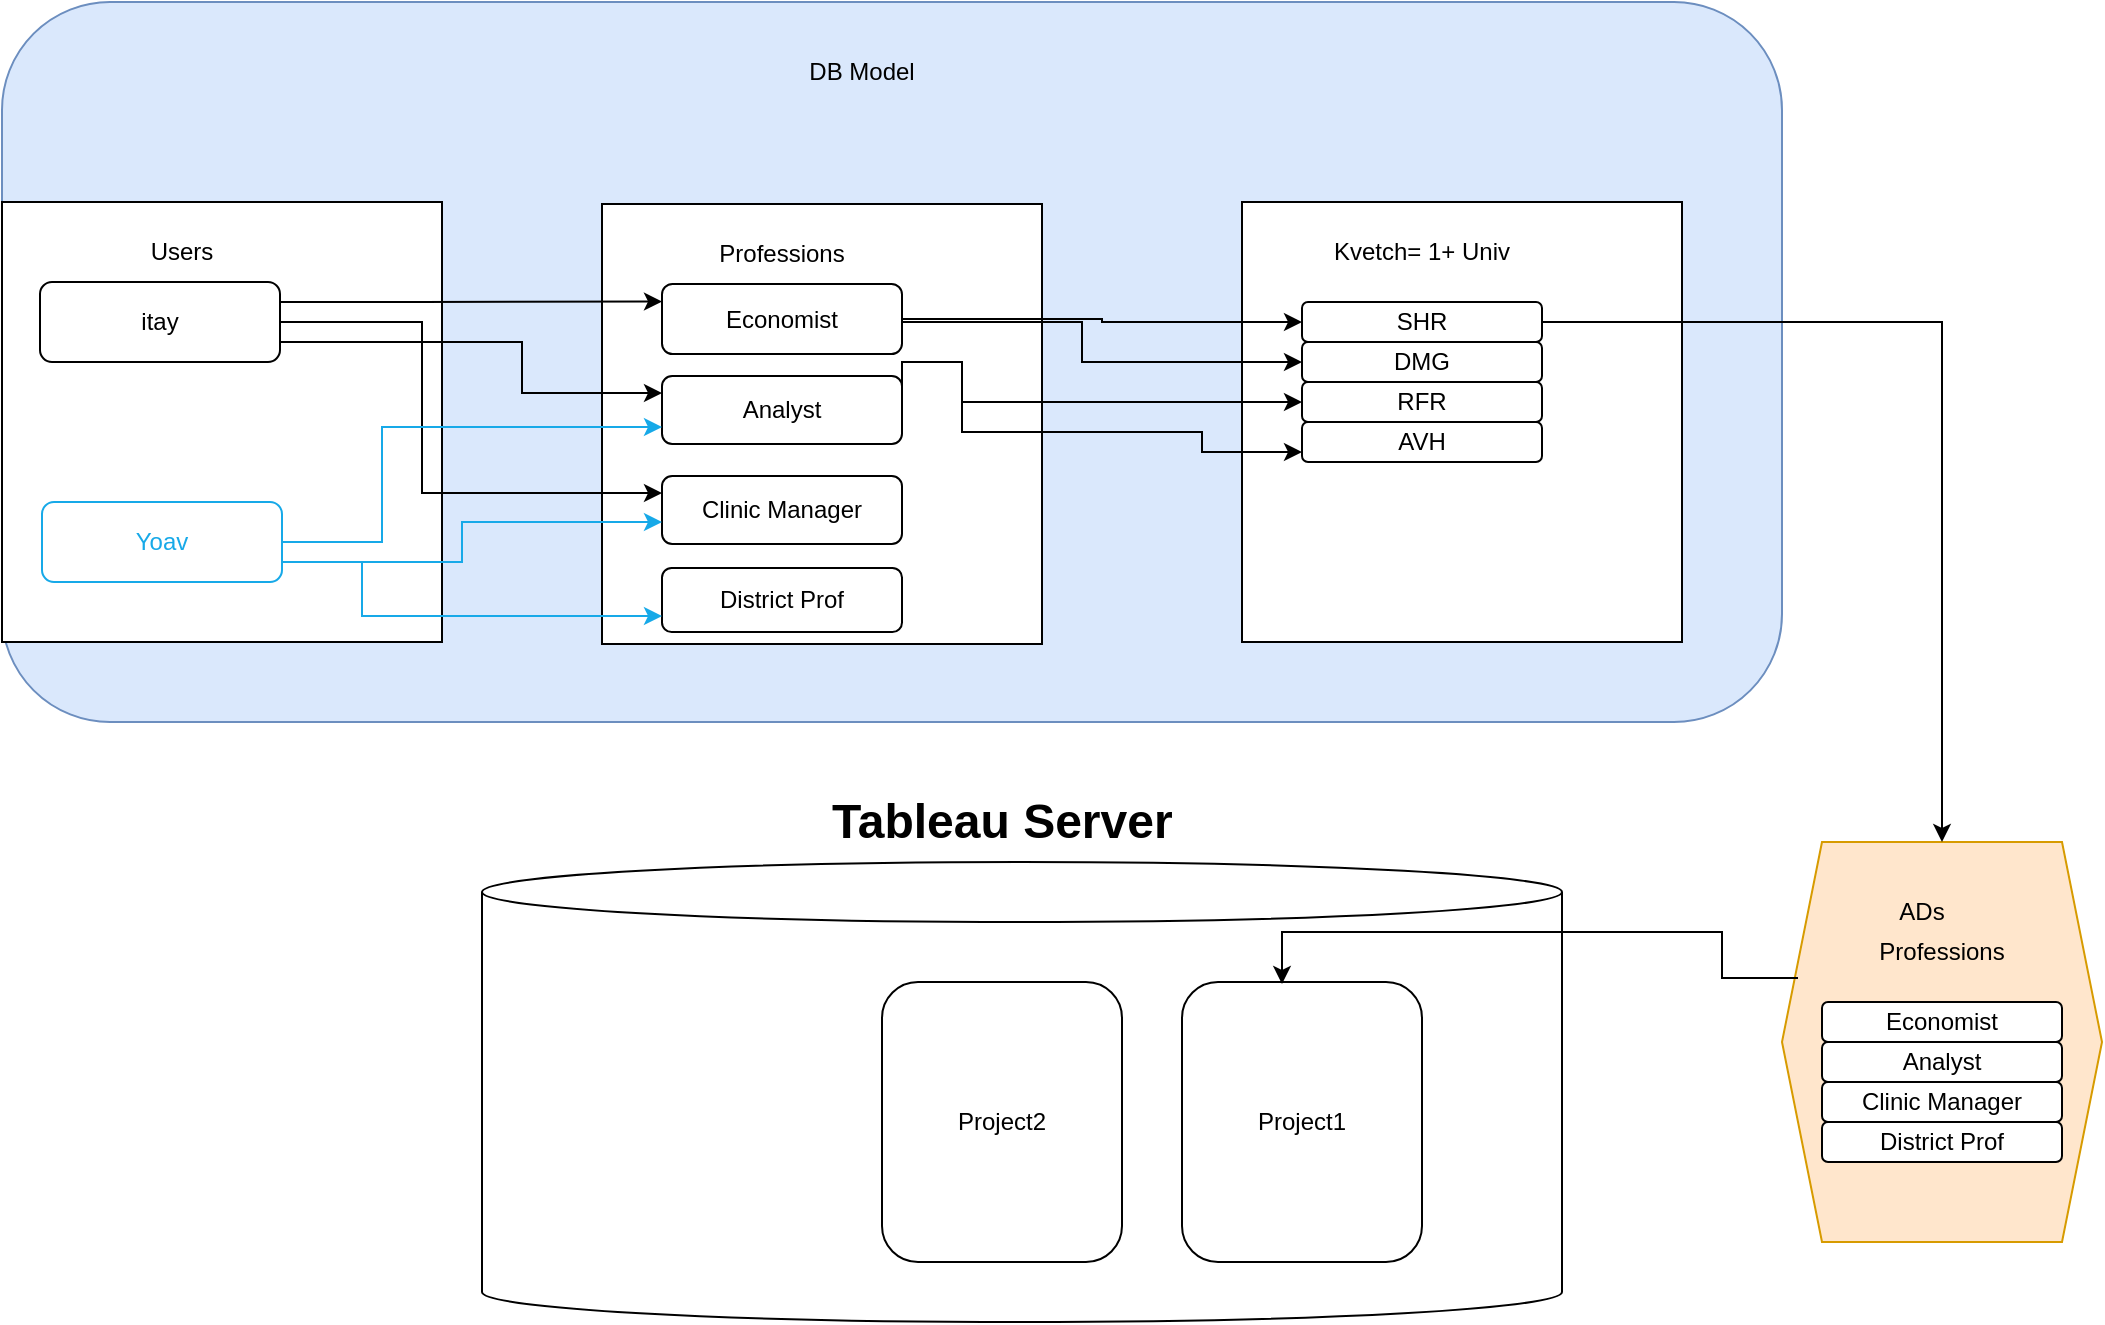 <mxfile version="22.1.1" type="github">
  <diagram name="‫עמוד-1‬" id="z9KWtGvP0ykJApAYb3_E">
    <mxGraphModel dx="1674" dy="758" grid="1" gridSize="10" guides="1" tooltips="1" connect="1" arrows="1" fold="1" page="1" pageScale="1" pageWidth="1100" pageHeight="850" math="0" shadow="0">
      <root>
        <mxCell id="0" />
        <mxCell id="1" parent="0" />
        <mxCell id="mV6azeuSrDNRdWC2Sgcm-7" value="" style="rounded=1;whiteSpace=wrap;html=1;fillColor=#dae8fc;strokeColor=#6c8ebf;" parent="1" vertex="1">
          <mxGeometry x="40" y="60" width="890" height="360" as="geometry" />
        </mxCell>
        <mxCell id="wkpVl2k1Z7q7xohtnV9i-3" value="" style="group" parent="1" vertex="1" connectable="0">
          <mxGeometry x="40" y="160" width="220" height="220" as="geometry" />
        </mxCell>
        <mxCell id="wkpVl2k1Z7q7xohtnV9i-1" value="" style="whiteSpace=wrap;html=1;aspect=fixed;" parent="wkpVl2k1Z7q7xohtnV9i-3" vertex="1">
          <mxGeometry width="220" height="220" as="geometry" />
        </mxCell>
        <mxCell id="wkpVl2k1Z7q7xohtnV9i-2" value="Users" style="text;html=1;strokeColor=none;fillColor=none;align=center;verticalAlign=middle;whiteSpace=wrap;rounded=0;" parent="wkpVl2k1Z7q7xohtnV9i-3" vertex="1">
          <mxGeometry x="60" y="10" width="60" height="30" as="geometry" />
        </mxCell>
        <mxCell id="wkpVl2k1Z7q7xohtnV9i-14" value="itay" style="rounded=1;whiteSpace=wrap;html=1;" parent="wkpVl2k1Z7q7xohtnV9i-3" vertex="1">
          <mxGeometry x="19" y="40" width="120" height="40" as="geometry" />
        </mxCell>
        <mxCell id="wkpVl2k1Z7q7xohtnV9i-15" value="&lt;font color=&quot;#17a9e8&quot;&gt;Yoav&lt;/font&gt;" style="rounded=1;whiteSpace=wrap;html=1;strokeColor=#17A9E8;" parent="wkpVl2k1Z7q7xohtnV9i-3" vertex="1">
          <mxGeometry x="20" y="150" width="120" height="40" as="geometry" />
        </mxCell>
        <mxCell id="wkpVl2k1Z7q7xohtnV9i-4" value="" style="group" parent="1" vertex="1" connectable="0">
          <mxGeometry x="340" y="161" width="220" height="220" as="geometry" />
        </mxCell>
        <mxCell id="wkpVl2k1Z7q7xohtnV9i-5" value="" style="whiteSpace=wrap;html=1;aspect=fixed;" parent="wkpVl2k1Z7q7xohtnV9i-4" vertex="1">
          <mxGeometry width="220" height="220" as="geometry" />
        </mxCell>
        <mxCell id="wkpVl2k1Z7q7xohtnV9i-6" value="Professions" style="text;html=1;strokeColor=none;fillColor=none;align=center;verticalAlign=middle;whiteSpace=wrap;rounded=0;" parent="wkpVl2k1Z7q7xohtnV9i-4" vertex="1">
          <mxGeometry x="60" y="10" width="60" height="30" as="geometry" />
        </mxCell>
        <mxCell id="wkpVl2k1Z7q7xohtnV9i-18" value="Economist" style="rounded=1;whiteSpace=wrap;html=1;" parent="wkpVl2k1Z7q7xohtnV9i-4" vertex="1">
          <mxGeometry x="30" y="40" width="120" height="35" as="geometry" />
        </mxCell>
        <mxCell id="wkpVl2k1Z7q7xohtnV9i-19" value="Analyst" style="rounded=1;whiteSpace=wrap;html=1;" parent="wkpVl2k1Z7q7xohtnV9i-4" vertex="1">
          <mxGeometry x="30" y="86" width="120" height="34" as="geometry" />
        </mxCell>
        <mxCell id="wkpVl2k1Z7q7xohtnV9i-20" value="Clinic Manager" style="rounded=1;whiteSpace=wrap;html=1;" parent="wkpVl2k1Z7q7xohtnV9i-4" vertex="1">
          <mxGeometry x="30" y="136" width="120" height="34" as="geometry" />
        </mxCell>
        <mxCell id="wkpVl2k1Z7q7xohtnV9i-21" value="District Prof" style="rounded=1;whiteSpace=wrap;html=1;" parent="wkpVl2k1Z7q7xohtnV9i-4" vertex="1">
          <mxGeometry x="30" y="182" width="120" height="32" as="geometry" />
        </mxCell>
        <mxCell id="wkpVl2k1Z7q7xohtnV9i-7" value="" style="group" parent="1" vertex="1" connectable="0">
          <mxGeometry x="660" y="160" width="220" height="220" as="geometry" />
        </mxCell>
        <mxCell id="wkpVl2k1Z7q7xohtnV9i-8" value="" style="whiteSpace=wrap;html=1;aspect=fixed;" parent="wkpVl2k1Z7q7xohtnV9i-7" vertex="1">
          <mxGeometry width="220" height="220" as="geometry" />
        </mxCell>
        <mxCell id="wkpVl2k1Z7q7xohtnV9i-9" value="Kvetch= 1+ Univ" style="text;html=1;strokeColor=none;fillColor=none;align=center;verticalAlign=middle;whiteSpace=wrap;rounded=0;" parent="wkpVl2k1Z7q7xohtnV9i-7" vertex="1">
          <mxGeometry x="30" y="10" width="120" height="30" as="geometry" />
        </mxCell>
        <mxCell id="wkpVl2k1Z7q7xohtnV9i-24" value="SHR" style="rounded=1;whiteSpace=wrap;html=1;" parent="wkpVl2k1Z7q7xohtnV9i-7" vertex="1">
          <mxGeometry x="30" y="50" width="120" height="20" as="geometry" />
        </mxCell>
        <mxCell id="wkpVl2k1Z7q7xohtnV9i-25" value="DMG" style="rounded=1;whiteSpace=wrap;html=1;" parent="wkpVl2k1Z7q7xohtnV9i-7" vertex="1">
          <mxGeometry x="30" y="70" width="120" height="20" as="geometry" />
        </mxCell>
        <mxCell id="wkpVl2k1Z7q7xohtnV9i-26" value="RFR" style="rounded=1;whiteSpace=wrap;html=1;" parent="wkpVl2k1Z7q7xohtnV9i-7" vertex="1">
          <mxGeometry x="30" y="90" width="120" height="20" as="geometry" />
        </mxCell>
        <mxCell id="wkpVl2k1Z7q7xohtnV9i-27" value="AVH" style="rounded=1;whiteSpace=wrap;html=1;" parent="wkpVl2k1Z7q7xohtnV9i-7" vertex="1">
          <mxGeometry x="30" y="110" width="120" height="20" as="geometry" />
        </mxCell>
        <mxCell id="wkpVl2k1Z7q7xohtnV9i-10" value="" style="shape=hexagon;perimeter=hexagonPerimeter2;whiteSpace=wrap;html=1;fixedSize=1;fillColor=#ffe6cc;strokeColor=#d79b00;" parent="1" vertex="1">
          <mxGeometry x="930" y="480" width="160" height="200" as="geometry" />
        </mxCell>
        <mxCell id="wkpVl2k1Z7q7xohtnV9i-11" value="ADs" style="text;html=1;strokeColor=none;fillColor=none;align=center;verticalAlign=middle;whiteSpace=wrap;rounded=0;" parent="1" vertex="1">
          <mxGeometry x="970" y="500" width="60" height="30" as="geometry" />
        </mxCell>
        <mxCell id="wkpVl2k1Z7q7xohtnV9i-29" style="edgeStyle=orthogonalEdgeStyle;rounded=0;orthogonalLoop=1;jettySize=auto;html=1;" parent="1" source="wkpVl2k1Z7q7xohtnV9i-18" target="wkpVl2k1Z7q7xohtnV9i-24" edge="1">
          <mxGeometry relative="1" as="geometry" />
        </mxCell>
        <mxCell id="wkpVl2k1Z7q7xohtnV9i-30" style="edgeStyle=orthogonalEdgeStyle;rounded=0;orthogonalLoop=1;jettySize=auto;html=1;exitX=1;exitY=0.5;exitDx=0;exitDy=0;entryX=0;entryY=0.5;entryDx=0;entryDy=0;" parent="1" source="wkpVl2k1Z7q7xohtnV9i-18" target="wkpVl2k1Z7q7xohtnV9i-25" edge="1">
          <mxGeometry relative="1" as="geometry">
            <mxPoint x="500" y="230" as="sourcePoint" />
            <mxPoint x="700" y="230" as="targetPoint" />
            <Array as="points">
              <mxPoint x="580" y="220" />
              <mxPoint x="580" y="240" />
            </Array>
          </mxGeometry>
        </mxCell>
        <mxCell id="wkpVl2k1Z7q7xohtnV9i-33" style="edgeStyle=orthogonalEdgeStyle;rounded=0;orthogonalLoop=1;jettySize=auto;html=1;exitX=1;exitY=0.5;exitDx=0;exitDy=0;" parent="1" source="wkpVl2k1Z7q7xohtnV9i-19" edge="1">
          <mxGeometry relative="1" as="geometry">
            <mxPoint x="690" y="260" as="targetPoint" />
            <Array as="points">
              <mxPoint x="520" y="240" />
              <mxPoint x="520" y="260" />
            </Array>
          </mxGeometry>
        </mxCell>
        <mxCell id="wkpVl2k1Z7q7xohtnV9i-34" style="edgeStyle=orthogonalEdgeStyle;rounded=0;orthogonalLoop=1;jettySize=auto;html=1;entryX=0;entryY=0.75;entryDx=0;entryDy=0;exitX=1;exitY=0.5;exitDx=0;exitDy=0;" parent="1" source="wkpVl2k1Z7q7xohtnV9i-19" target="wkpVl2k1Z7q7xohtnV9i-27" edge="1">
          <mxGeometry relative="1" as="geometry">
            <Array as="points">
              <mxPoint x="520" y="240" />
              <mxPoint x="520" y="275" />
              <mxPoint x="640" y="275" />
              <mxPoint x="640" y="285" />
            </Array>
          </mxGeometry>
        </mxCell>
        <mxCell id="mV6azeuSrDNRdWC2Sgcm-1" value="" style="shape=cylinder3;whiteSpace=wrap;html=1;boundedLbl=1;backgroundOutline=1;size=15;" parent="1" vertex="1">
          <mxGeometry x="280" y="490" width="540" height="230" as="geometry" />
        </mxCell>
        <mxCell id="mV6azeuSrDNRdWC2Sgcm-2" value="&lt;h1&gt;Tableau Server&lt;/h1&gt;" style="text;html=1;strokeColor=none;fillColor=none;spacing=5;spacingTop=-20;whiteSpace=wrap;overflow=hidden;rounded=0;" parent="1" vertex="1">
          <mxGeometry x="450" y="450" width="190" height="50" as="geometry" />
        </mxCell>
        <mxCell id="mV6azeuSrDNRdWC2Sgcm-3" value="Project1" style="rounded=1;whiteSpace=wrap;html=1;" parent="1" vertex="1">
          <mxGeometry x="630" y="550" width="120" height="140" as="geometry" />
        </mxCell>
        <mxCell id="mV6azeuSrDNRdWC2Sgcm-4" style="edgeStyle=orthogonalEdgeStyle;rounded=0;orthogonalLoop=1;jettySize=auto;html=1;" parent="1" source="wkpVl2k1Z7q7xohtnV9i-24" target="wkpVl2k1Z7q7xohtnV9i-10" edge="1">
          <mxGeometry relative="1" as="geometry" />
        </mxCell>
        <mxCell id="mV6azeuSrDNRdWC2Sgcm-6" value="Project2" style="rounded=1;whiteSpace=wrap;html=1;" parent="1" vertex="1">
          <mxGeometry x="480" y="550" width="120" height="140" as="geometry" />
        </mxCell>
        <mxCell id="mV6azeuSrDNRdWC2Sgcm-8" value="DB Model" style="text;html=1;strokeColor=none;fillColor=none;align=center;verticalAlign=middle;whiteSpace=wrap;rounded=0;" parent="1" vertex="1">
          <mxGeometry x="410" y="80" width="120" height="30" as="geometry" />
        </mxCell>
        <mxCell id="mV6azeuSrDNRdWC2Sgcm-9" value="Professions" style="text;html=1;strokeColor=none;fillColor=none;align=center;verticalAlign=middle;whiteSpace=wrap;rounded=0;" parent="1" vertex="1">
          <mxGeometry x="980" y="520" width="60" height="30" as="geometry" />
        </mxCell>
        <mxCell id="mV6azeuSrDNRdWC2Sgcm-10" value="Economist" style="rounded=1;whiteSpace=wrap;html=1;" parent="1" vertex="1">
          <mxGeometry x="950" y="560" width="120" height="20" as="geometry" />
        </mxCell>
        <mxCell id="mV6azeuSrDNRdWC2Sgcm-11" value="Analyst" style="rounded=1;whiteSpace=wrap;html=1;" parent="1" vertex="1">
          <mxGeometry x="950" y="580" width="120" height="20" as="geometry" />
        </mxCell>
        <mxCell id="mV6azeuSrDNRdWC2Sgcm-12" value="Clinic Manager" style="rounded=1;whiteSpace=wrap;html=1;" parent="1" vertex="1">
          <mxGeometry x="950" y="600" width="120" height="20" as="geometry" />
        </mxCell>
        <mxCell id="mV6azeuSrDNRdWC2Sgcm-13" value="District Prof" style="rounded=1;whiteSpace=wrap;html=1;" parent="1" vertex="1">
          <mxGeometry x="950" y="620" width="120" height="20" as="geometry" />
        </mxCell>
        <mxCell id="mV6azeuSrDNRdWC2Sgcm-5" style="edgeStyle=orthogonalEdgeStyle;rounded=0;orthogonalLoop=1;jettySize=auto;html=1;exitX=0.05;exitY=0.34;exitDx=0;exitDy=0;exitPerimeter=0;" parent="1" source="wkpVl2k1Z7q7xohtnV9i-10" edge="1">
          <mxGeometry relative="1" as="geometry">
            <mxPoint x="990" y="545" as="sourcePoint" />
            <mxPoint x="680" y="551" as="targetPoint" />
            <Array as="points">
              <mxPoint x="900" y="548" />
              <mxPoint x="900" y="525" />
              <mxPoint x="680" y="525" />
            </Array>
          </mxGeometry>
        </mxCell>
        <mxCell id="0KDFeaM7N-HZ0YYkBc0z-1" style="edgeStyle=orthogonalEdgeStyle;rounded=0;orthogonalLoop=1;jettySize=auto;html=1;exitX=1;exitY=0.75;exitDx=0;exitDy=0;entryX=0;entryY=0.25;entryDx=0;entryDy=0;" parent="1" source="wkpVl2k1Z7q7xohtnV9i-14" target="wkpVl2k1Z7q7xohtnV9i-19" edge="1">
          <mxGeometry relative="1" as="geometry">
            <mxPoint x="350" y="260" as="targetPoint" />
            <Array as="points">
              <mxPoint x="300" y="230" />
              <mxPoint x="300" y="256" />
            </Array>
          </mxGeometry>
        </mxCell>
        <mxCell id="0KDFeaM7N-HZ0YYkBc0z-3" style="edgeStyle=orthogonalEdgeStyle;rounded=0;orthogonalLoop=1;jettySize=auto;html=1;exitX=1;exitY=0.25;exitDx=0;exitDy=0;entryX=0;entryY=0.25;entryDx=0;entryDy=0;" parent="1" source="wkpVl2k1Z7q7xohtnV9i-14" target="wkpVl2k1Z7q7xohtnV9i-18" edge="1">
          <mxGeometry relative="1" as="geometry">
            <mxPoint x="340" y="221" as="targetPoint" />
            <Array as="points">
              <mxPoint x="250" y="210" />
              <mxPoint x="250" y="210" />
            </Array>
          </mxGeometry>
        </mxCell>
        <mxCell id="0KDFeaM7N-HZ0YYkBc0z-4" style="edgeStyle=orthogonalEdgeStyle;rounded=0;orthogonalLoop=1;jettySize=auto;html=1;exitX=1;exitY=0.5;exitDx=0;exitDy=0;strokeColor=#17A9E8;" parent="1" edge="1">
          <mxGeometry relative="1" as="geometry">
            <mxPoint x="180" y="340" as="sourcePoint" />
            <mxPoint x="370" y="320" as="targetPoint" />
            <Array as="points">
              <mxPoint x="270" y="340" />
              <mxPoint x="270" y="320" />
            </Array>
          </mxGeometry>
        </mxCell>
        <mxCell id="0KDFeaM7N-HZ0YYkBc0z-7" style="edgeStyle=orthogonalEdgeStyle;rounded=0;orthogonalLoop=1;jettySize=auto;html=1;entryX=0;entryY=0.75;entryDx=0;entryDy=0;exitX=1;exitY=0.75;exitDx=0;exitDy=0;strokeColor=#17A9E8;" parent="1" source="wkpVl2k1Z7q7xohtnV9i-15" target="wkpVl2k1Z7q7xohtnV9i-21" edge="1">
          <mxGeometry relative="1" as="geometry">
            <Array as="points">
              <mxPoint x="220" y="340" />
              <mxPoint x="220" y="367" />
            </Array>
          </mxGeometry>
        </mxCell>
        <mxCell id="0KDFeaM7N-HZ0YYkBc0z-8" style="edgeStyle=orthogonalEdgeStyle;rounded=0;orthogonalLoop=1;jettySize=auto;html=1;entryX=0;entryY=0.25;entryDx=0;entryDy=0;" parent="1" source="wkpVl2k1Z7q7xohtnV9i-14" target="wkpVl2k1Z7q7xohtnV9i-20" edge="1">
          <mxGeometry relative="1" as="geometry">
            <Array as="points">
              <mxPoint x="250" y="220" />
              <mxPoint x="250" y="306" />
            </Array>
          </mxGeometry>
        </mxCell>
        <mxCell id="0KDFeaM7N-HZ0YYkBc0z-9" style="edgeStyle=orthogonalEdgeStyle;rounded=0;orthogonalLoop=1;jettySize=auto;html=1;entryX=0;entryY=0.75;entryDx=0;entryDy=0;strokeColor=#17A9E8;" parent="1" source="wkpVl2k1Z7q7xohtnV9i-15" target="wkpVl2k1Z7q7xohtnV9i-19" edge="1">
          <mxGeometry relative="1" as="geometry">
            <Array as="points">
              <mxPoint x="230" y="330" />
              <mxPoint x="230" y="273" />
            </Array>
          </mxGeometry>
        </mxCell>
      </root>
    </mxGraphModel>
  </diagram>
</mxfile>
